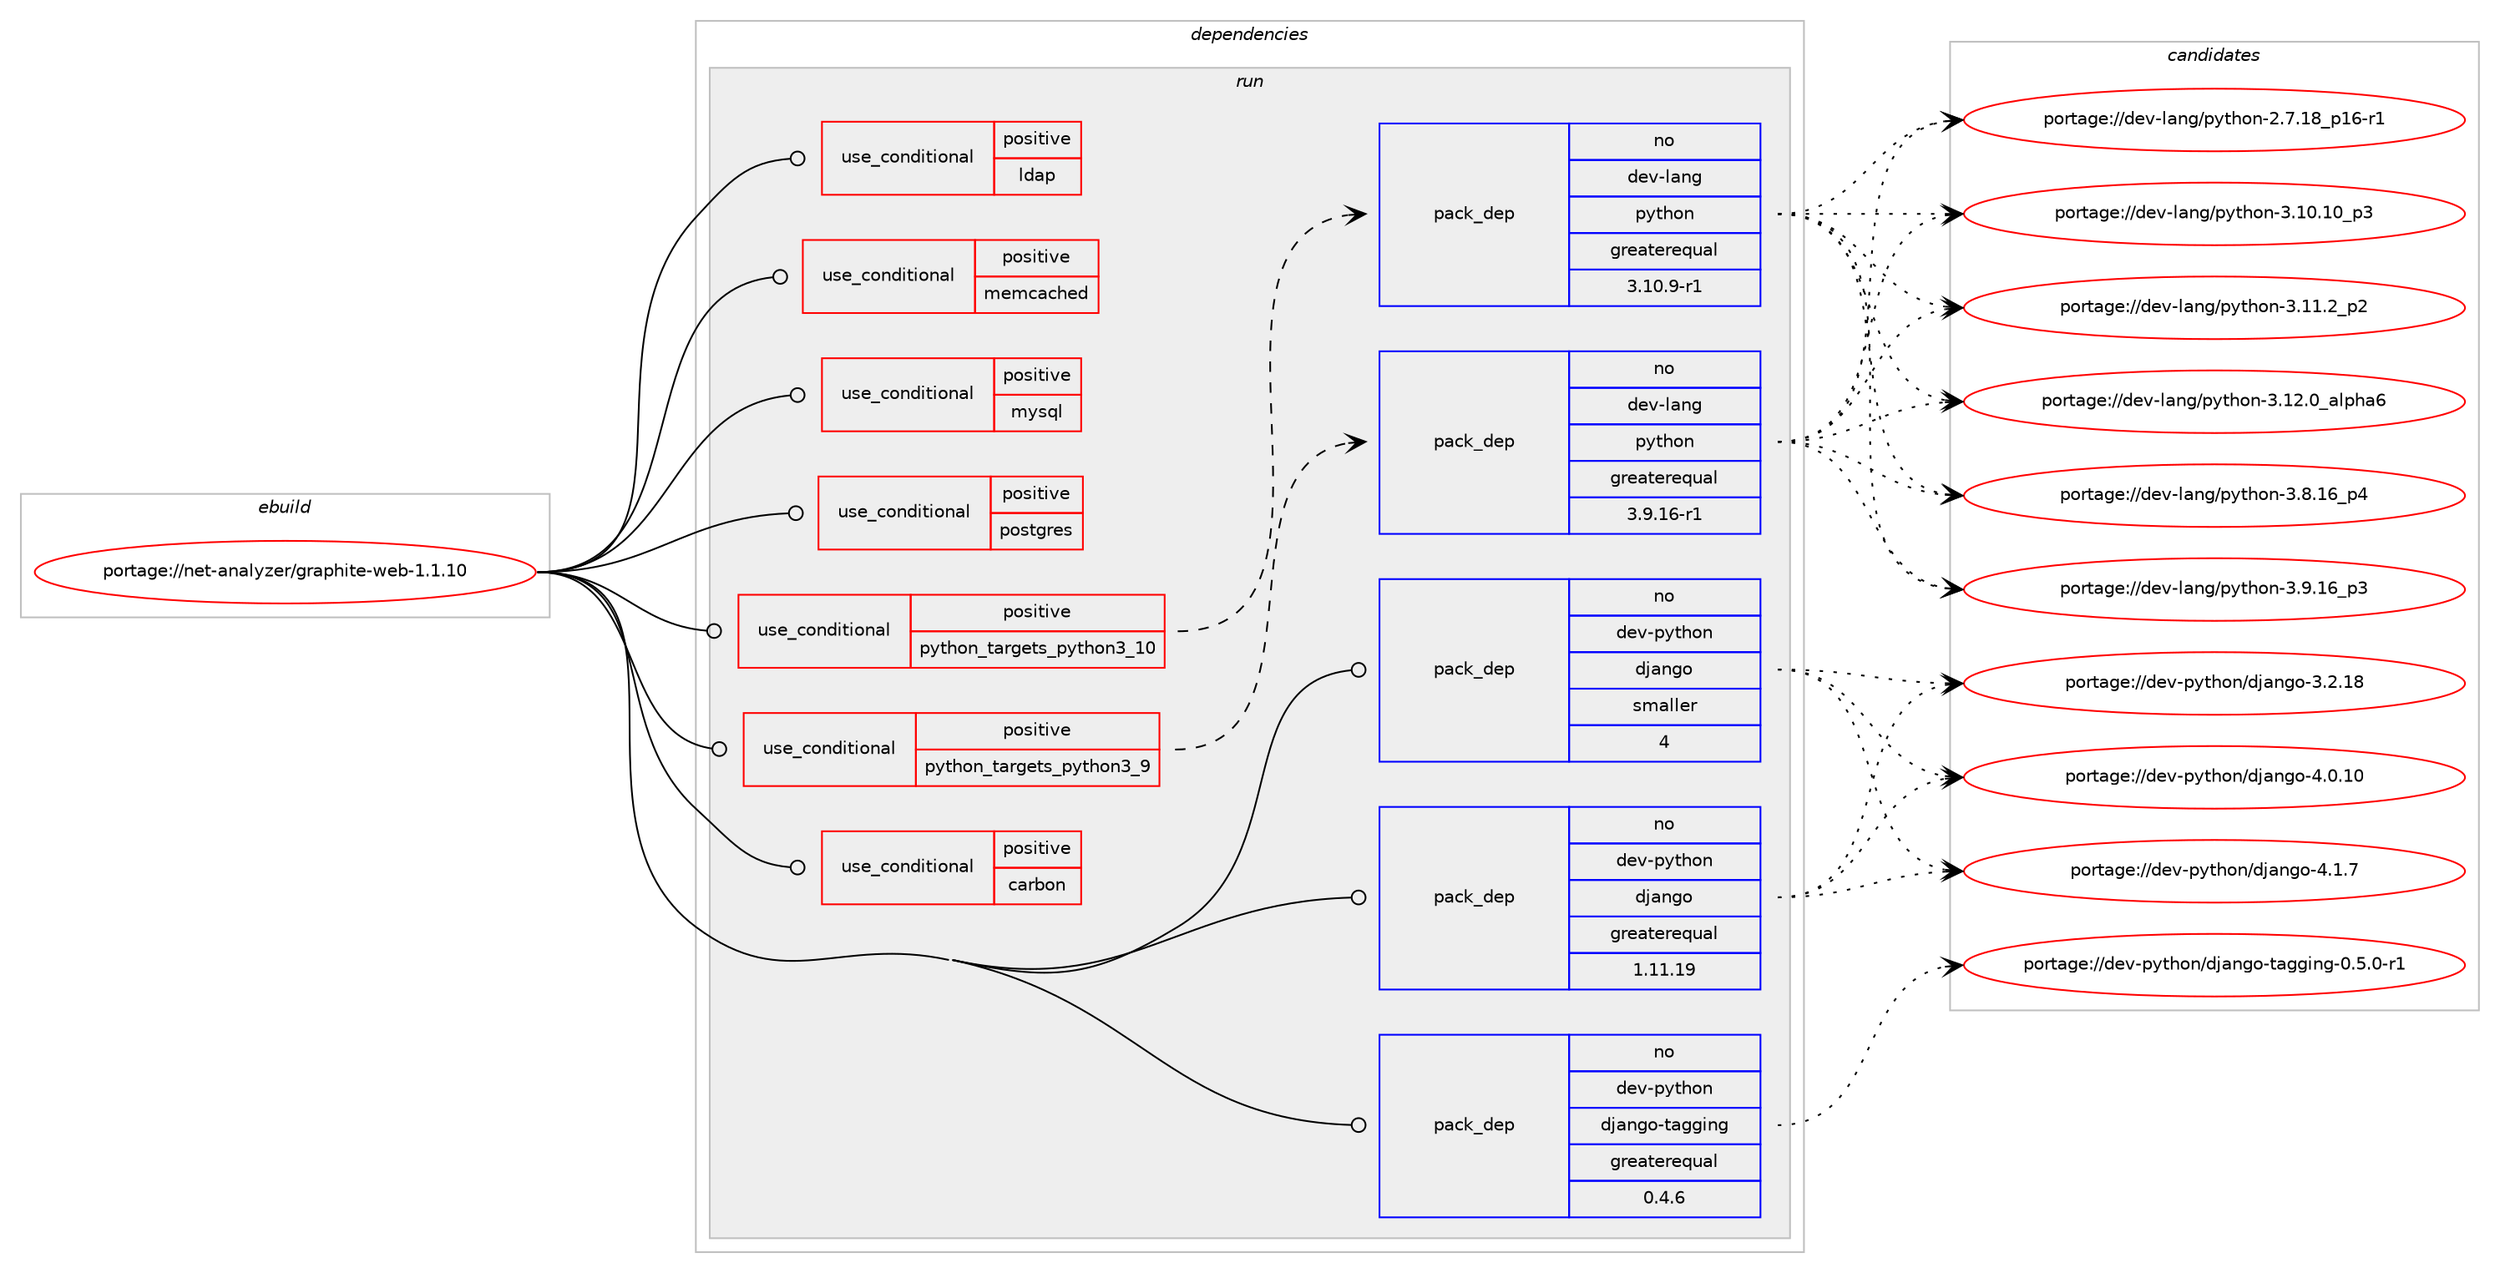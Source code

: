digraph prolog {

# *************
# Graph options
# *************

newrank=true;
concentrate=true;
compound=true;
graph [rankdir=LR,fontname=Helvetica,fontsize=10,ranksep=1.5];#, ranksep=2.5, nodesep=0.2];
edge  [arrowhead=vee];
node  [fontname=Helvetica,fontsize=10];

# **********
# The ebuild
# **********

subgraph cluster_leftcol {
color=gray;
label=<<i>ebuild</i>>;
id [label="portage://net-analyzer/graphite-web-1.1.10", color=red, width=4, href="../net-analyzer/graphite-web-1.1.10.svg"];
}

# ****************
# The dependencies
# ****************

subgraph cluster_midcol {
color=gray;
label=<<i>dependencies</i>>;
subgraph cluster_compile {
fillcolor="#eeeeee";
style=filled;
label=<<i>compile</i>>;
}
subgraph cluster_compileandrun {
fillcolor="#eeeeee";
style=filled;
label=<<i>compile and run</i>>;
}
subgraph cluster_run {
fillcolor="#eeeeee";
style=filled;
label=<<i>run</i>>;
subgraph cond1 {
dependency1 [label=<<TABLE BORDER="0" CELLBORDER="1" CELLSPACING="0" CELLPADDING="4"><TR><TD ROWSPAN="3" CELLPADDING="10">use_conditional</TD></TR><TR><TD>positive</TD></TR><TR><TD>carbon</TD></TR></TABLE>>, shape=none, color=red];
# *** BEGIN UNKNOWN DEPENDENCY TYPE (TODO) ***
# dependency1 -> package_dependency(portage://net-analyzer/graphite-web-1.1.10,run,no,dev-python,carbon,none,[,,],[],[use(optenable(python_targets_python3_9),negative),use(optenable(python_targets_python3_10),negative)])
# *** END UNKNOWN DEPENDENCY TYPE (TODO) ***

}
id:e -> dependency1:w [weight=20,style="solid",arrowhead="odot"];
subgraph cond2 {
dependency2 [label=<<TABLE BORDER="0" CELLBORDER="1" CELLSPACING="0" CELLPADDING="4"><TR><TD ROWSPAN="3" CELLPADDING="10">use_conditional</TD></TR><TR><TD>positive</TD></TR><TR><TD>ldap</TD></TR></TABLE>>, shape=none, color=red];
# *** BEGIN UNKNOWN DEPENDENCY TYPE (TODO) ***
# dependency2 -> package_dependency(portage://net-analyzer/graphite-web-1.1.10,run,no,dev-python,python-ldap,none,[,,],[],[use(optenable(python_targets_python3_9),negative),use(optenable(python_targets_python3_10),negative)])
# *** END UNKNOWN DEPENDENCY TYPE (TODO) ***

}
id:e -> dependency2:w [weight=20,style="solid",arrowhead="odot"];
subgraph cond3 {
dependency3 [label=<<TABLE BORDER="0" CELLBORDER="1" CELLSPACING="0" CELLPADDING="4"><TR><TD ROWSPAN="3" CELLPADDING="10">use_conditional</TD></TR><TR><TD>positive</TD></TR><TR><TD>memcached</TD></TR></TABLE>>, shape=none, color=red];
# *** BEGIN UNKNOWN DEPENDENCY TYPE (TODO) ***
# dependency3 -> package_dependency(portage://net-analyzer/graphite-web-1.1.10,run,no,dev-python,python-memcached,none,[,,],[],[use(optenable(python_targets_python3_9),negative),use(optenable(python_targets_python3_10),negative)])
# *** END UNKNOWN DEPENDENCY TYPE (TODO) ***

}
id:e -> dependency3:w [weight=20,style="solid",arrowhead="odot"];
subgraph cond4 {
dependency4 [label=<<TABLE BORDER="0" CELLBORDER="1" CELLSPACING="0" CELLPADDING="4"><TR><TD ROWSPAN="3" CELLPADDING="10">use_conditional</TD></TR><TR><TD>positive</TD></TR><TR><TD>mysql</TD></TR></TABLE>>, shape=none, color=red];
# *** BEGIN UNKNOWN DEPENDENCY TYPE (TODO) ***
# dependency4 -> package_dependency(portage://net-analyzer/graphite-web-1.1.10,run,no,dev-python,mysqlclient,none,[,,],[],[use(optenable(python_targets_python3_9),negative),use(optenable(python_targets_python3_10),negative)])
# *** END UNKNOWN DEPENDENCY TYPE (TODO) ***

}
id:e -> dependency4:w [weight=20,style="solid",arrowhead="odot"];
subgraph cond5 {
dependency5 [label=<<TABLE BORDER="0" CELLBORDER="1" CELLSPACING="0" CELLPADDING="4"><TR><TD ROWSPAN="3" CELLPADDING="10">use_conditional</TD></TR><TR><TD>positive</TD></TR><TR><TD>postgres</TD></TR></TABLE>>, shape=none, color=red];
# *** BEGIN UNKNOWN DEPENDENCY TYPE (TODO) ***
# dependency5 -> package_dependency(portage://net-analyzer/graphite-web-1.1.10,run,no,dev-python,psycopg,none,[,,],[slot(2)],[use(optenable(python_targets_python3_9),negative),use(optenable(python_targets_python3_10),negative)])
# *** END UNKNOWN DEPENDENCY TYPE (TODO) ***

}
id:e -> dependency5:w [weight=20,style="solid",arrowhead="odot"];
subgraph cond6 {
dependency6 [label=<<TABLE BORDER="0" CELLBORDER="1" CELLSPACING="0" CELLPADDING="4"><TR><TD ROWSPAN="3" CELLPADDING="10">use_conditional</TD></TR><TR><TD>positive</TD></TR><TR><TD>python_targets_python3_10</TD></TR></TABLE>>, shape=none, color=red];
subgraph pack1 {
dependency7 [label=<<TABLE BORDER="0" CELLBORDER="1" CELLSPACING="0" CELLPADDING="4" WIDTH="220"><TR><TD ROWSPAN="6" CELLPADDING="30">pack_dep</TD></TR><TR><TD WIDTH="110">no</TD></TR><TR><TD>dev-lang</TD></TR><TR><TD>python</TD></TR><TR><TD>greaterequal</TD></TR><TR><TD>3.10.9-r1</TD></TR></TABLE>>, shape=none, color=blue];
}
dependency6:e -> dependency7:w [weight=20,style="dashed",arrowhead="vee"];
}
id:e -> dependency6:w [weight=20,style="solid",arrowhead="odot"];
subgraph cond7 {
dependency8 [label=<<TABLE BORDER="0" CELLBORDER="1" CELLSPACING="0" CELLPADDING="4"><TR><TD ROWSPAN="3" CELLPADDING="10">use_conditional</TD></TR><TR><TD>positive</TD></TR><TR><TD>python_targets_python3_9</TD></TR></TABLE>>, shape=none, color=red];
subgraph pack2 {
dependency9 [label=<<TABLE BORDER="0" CELLBORDER="1" CELLSPACING="0" CELLPADDING="4" WIDTH="220"><TR><TD ROWSPAN="6" CELLPADDING="30">pack_dep</TD></TR><TR><TD WIDTH="110">no</TD></TR><TR><TD>dev-lang</TD></TR><TR><TD>python</TD></TR><TR><TD>greaterequal</TD></TR><TR><TD>3.9.16-r1</TD></TR></TABLE>>, shape=none, color=blue];
}
dependency8:e -> dependency9:w [weight=20,style="dashed",arrowhead="vee"];
}
id:e -> dependency8:w [weight=20,style="solid",arrowhead="odot"];
# *** BEGIN UNKNOWN DEPENDENCY TYPE (TODO) ***
# id -> package_dependency(portage://net-analyzer/graphite-web-1.1.10,run,no,dev-python,cairocffi,none,[,,],[],[use(optenable(python_targets_python3_9),negative),use(optenable(python_targets_python3_10),negative)])
# *** END UNKNOWN DEPENDENCY TYPE (TODO) ***

subgraph pack3 {
dependency10 [label=<<TABLE BORDER="0" CELLBORDER="1" CELLSPACING="0" CELLPADDING="4" WIDTH="220"><TR><TD ROWSPAN="6" CELLPADDING="30">pack_dep</TD></TR><TR><TD WIDTH="110">no</TD></TR><TR><TD>dev-python</TD></TR><TR><TD>django</TD></TR><TR><TD>greaterequal</TD></TR><TR><TD>1.11.19</TD></TR></TABLE>>, shape=none, color=blue];
}
id:e -> dependency10:w [weight=20,style="solid",arrowhead="odot"];
subgraph pack4 {
dependency11 [label=<<TABLE BORDER="0" CELLBORDER="1" CELLSPACING="0" CELLPADDING="4" WIDTH="220"><TR><TD ROWSPAN="6" CELLPADDING="30">pack_dep</TD></TR><TR><TD WIDTH="110">no</TD></TR><TR><TD>dev-python</TD></TR><TR><TD>django</TD></TR><TR><TD>smaller</TD></TR><TR><TD>4</TD></TR></TABLE>>, shape=none, color=blue];
}
id:e -> dependency11:w [weight=20,style="solid",arrowhead="odot"];
subgraph pack5 {
dependency12 [label=<<TABLE BORDER="0" CELLBORDER="1" CELLSPACING="0" CELLPADDING="4" WIDTH="220"><TR><TD ROWSPAN="6" CELLPADDING="30">pack_dep</TD></TR><TR><TD WIDTH="110">no</TD></TR><TR><TD>dev-python</TD></TR><TR><TD>django-tagging</TD></TR><TR><TD>greaterequal</TD></TR><TR><TD>0.4.6</TD></TR></TABLE>>, shape=none, color=blue];
}
id:e -> dependency12:w [weight=20,style="solid",arrowhead="odot"];
# *** BEGIN UNKNOWN DEPENDENCY TYPE (TODO) ***
# id -> package_dependency(portage://net-analyzer/graphite-web-1.1.10,run,no,dev-python,pyparsing,none,[,,],[],[use(optenable(python_targets_python3_9),negative),use(optenable(python_targets_python3_10),negative)])
# *** END UNKNOWN DEPENDENCY TYPE (TODO) ***

# *** BEGIN UNKNOWN DEPENDENCY TYPE (TODO) ***
# id -> package_dependency(portage://net-analyzer/graphite-web-1.1.10,run,no,dev-python,pytz,none,[,,],[],[use(optenable(python_targets_python3_9),negative),use(optenable(python_targets_python3_10),negative)])
# *** END UNKNOWN DEPENDENCY TYPE (TODO) ***

# *** BEGIN UNKNOWN DEPENDENCY TYPE (TODO) ***
# id -> package_dependency(portage://net-analyzer/graphite-web-1.1.10,run,no,dev-python,six,none,[,,],[],[use(optenable(python_targets_python3_9),negative),use(optenable(python_targets_python3_10),negative)])
# *** END UNKNOWN DEPENDENCY TYPE (TODO) ***

# *** BEGIN UNKNOWN DEPENDENCY TYPE (TODO) ***
# id -> package_dependency(portage://net-analyzer/graphite-web-1.1.10,run,no,dev-python,urllib3,none,[,,],[],[use(optenable(python_targets_python3_9),negative),use(optenable(python_targets_python3_10),negative)])
# *** END UNKNOWN DEPENDENCY TYPE (TODO) ***

# *** BEGIN UNKNOWN DEPENDENCY TYPE (TODO) ***
# id -> package_dependency(portage://net-analyzer/graphite-web-1.1.10,run,no,media-libs,fontconfig,none,[,,],[],[])
# *** END UNKNOWN DEPENDENCY TYPE (TODO) ***

}
}

# **************
# The candidates
# **************

subgraph cluster_choices {
rank=same;
color=gray;
label=<<i>candidates</i>>;

subgraph choice1 {
color=black;
nodesep=1;
choice100101118451089711010347112121116104111110455046554649569511249544511449 [label="portage://dev-lang/python-2.7.18_p16-r1", color=red, width=4,href="../dev-lang/python-2.7.18_p16-r1.svg"];
choice10010111845108971101034711212111610411111045514649484649489511251 [label="portage://dev-lang/python-3.10.10_p3", color=red, width=4,href="../dev-lang/python-3.10.10_p3.svg"];
choice100101118451089711010347112121116104111110455146494946509511250 [label="portage://dev-lang/python-3.11.2_p2", color=red, width=4,href="../dev-lang/python-3.11.2_p2.svg"];
choice1001011184510897110103471121211161041111104551464950464895971081121049754 [label="portage://dev-lang/python-3.12.0_alpha6", color=red, width=4,href="../dev-lang/python-3.12.0_alpha6.svg"];
choice100101118451089711010347112121116104111110455146564649549511252 [label="portage://dev-lang/python-3.8.16_p4", color=red, width=4,href="../dev-lang/python-3.8.16_p4.svg"];
choice100101118451089711010347112121116104111110455146574649549511251 [label="portage://dev-lang/python-3.9.16_p3", color=red, width=4,href="../dev-lang/python-3.9.16_p3.svg"];
dependency7:e -> choice100101118451089711010347112121116104111110455046554649569511249544511449:w [style=dotted,weight="100"];
dependency7:e -> choice10010111845108971101034711212111610411111045514649484649489511251:w [style=dotted,weight="100"];
dependency7:e -> choice100101118451089711010347112121116104111110455146494946509511250:w [style=dotted,weight="100"];
dependency7:e -> choice1001011184510897110103471121211161041111104551464950464895971081121049754:w [style=dotted,weight="100"];
dependency7:e -> choice100101118451089711010347112121116104111110455146564649549511252:w [style=dotted,weight="100"];
dependency7:e -> choice100101118451089711010347112121116104111110455146574649549511251:w [style=dotted,weight="100"];
}
subgraph choice2 {
color=black;
nodesep=1;
choice100101118451089711010347112121116104111110455046554649569511249544511449 [label="portage://dev-lang/python-2.7.18_p16-r1", color=red, width=4,href="../dev-lang/python-2.7.18_p16-r1.svg"];
choice10010111845108971101034711212111610411111045514649484649489511251 [label="portage://dev-lang/python-3.10.10_p3", color=red, width=4,href="../dev-lang/python-3.10.10_p3.svg"];
choice100101118451089711010347112121116104111110455146494946509511250 [label="portage://dev-lang/python-3.11.2_p2", color=red, width=4,href="../dev-lang/python-3.11.2_p2.svg"];
choice1001011184510897110103471121211161041111104551464950464895971081121049754 [label="portage://dev-lang/python-3.12.0_alpha6", color=red, width=4,href="../dev-lang/python-3.12.0_alpha6.svg"];
choice100101118451089711010347112121116104111110455146564649549511252 [label="portage://dev-lang/python-3.8.16_p4", color=red, width=4,href="../dev-lang/python-3.8.16_p4.svg"];
choice100101118451089711010347112121116104111110455146574649549511251 [label="portage://dev-lang/python-3.9.16_p3", color=red, width=4,href="../dev-lang/python-3.9.16_p3.svg"];
dependency9:e -> choice100101118451089711010347112121116104111110455046554649569511249544511449:w [style=dotted,weight="100"];
dependency9:e -> choice10010111845108971101034711212111610411111045514649484649489511251:w [style=dotted,weight="100"];
dependency9:e -> choice100101118451089711010347112121116104111110455146494946509511250:w [style=dotted,weight="100"];
dependency9:e -> choice1001011184510897110103471121211161041111104551464950464895971081121049754:w [style=dotted,weight="100"];
dependency9:e -> choice100101118451089711010347112121116104111110455146564649549511252:w [style=dotted,weight="100"];
dependency9:e -> choice100101118451089711010347112121116104111110455146574649549511251:w [style=dotted,weight="100"];
}
subgraph choice3 {
color=black;
nodesep=1;
choice10010111845112121116104111110471001069711010311145514650464956 [label="portage://dev-python/django-3.2.18", color=red, width=4,href="../dev-python/django-3.2.18.svg"];
choice10010111845112121116104111110471001069711010311145524648464948 [label="portage://dev-python/django-4.0.10", color=red, width=4,href="../dev-python/django-4.0.10.svg"];
choice100101118451121211161041111104710010697110103111455246494655 [label="portage://dev-python/django-4.1.7", color=red, width=4,href="../dev-python/django-4.1.7.svg"];
dependency10:e -> choice10010111845112121116104111110471001069711010311145514650464956:w [style=dotted,weight="100"];
dependency10:e -> choice10010111845112121116104111110471001069711010311145524648464948:w [style=dotted,weight="100"];
dependency10:e -> choice100101118451121211161041111104710010697110103111455246494655:w [style=dotted,weight="100"];
}
subgraph choice4 {
color=black;
nodesep=1;
choice10010111845112121116104111110471001069711010311145514650464956 [label="portage://dev-python/django-3.2.18", color=red, width=4,href="../dev-python/django-3.2.18.svg"];
choice10010111845112121116104111110471001069711010311145524648464948 [label="portage://dev-python/django-4.0.10", color=red, width=4,href="../dev-python/django-4.0.10.svg"];
choice100101118451121211161041111104710010697110103111455246494655 [label="portage://dev-python/django-4.1.7", color=red, width=4,href="../dev-python/django-4.1.7.svg"];
dependency11:e -> choice10010111845112121116104111110471001069711010311145514650464956:w [style=dotted,weight="100"];
dependency11:e -> choice10010111845112121116104111110471001069711010311145524648464948:w [style=dotted,weight="100"];
dependency11:e -> choice100101118451121211161041111104710010697110103111455246494655:w [style=dotted,weight="100"];
}
subgraph choice5 {
color=black;
nodesep=1;
choice10010111845112121116104111110471001069711010311145116971031031051101034548465346484511449 [label="portage://dev-python/django-tagging-0.5.0-r1", color=red, width=4,href="../dev-python/django-tagging-0.5.0-r1.svg"];
dependency12:e -> choice10010111845112121116104111110471001069711010311145116971031031051101034548465346484511449:w [style=dotted,weight="100"];
}
}

}
